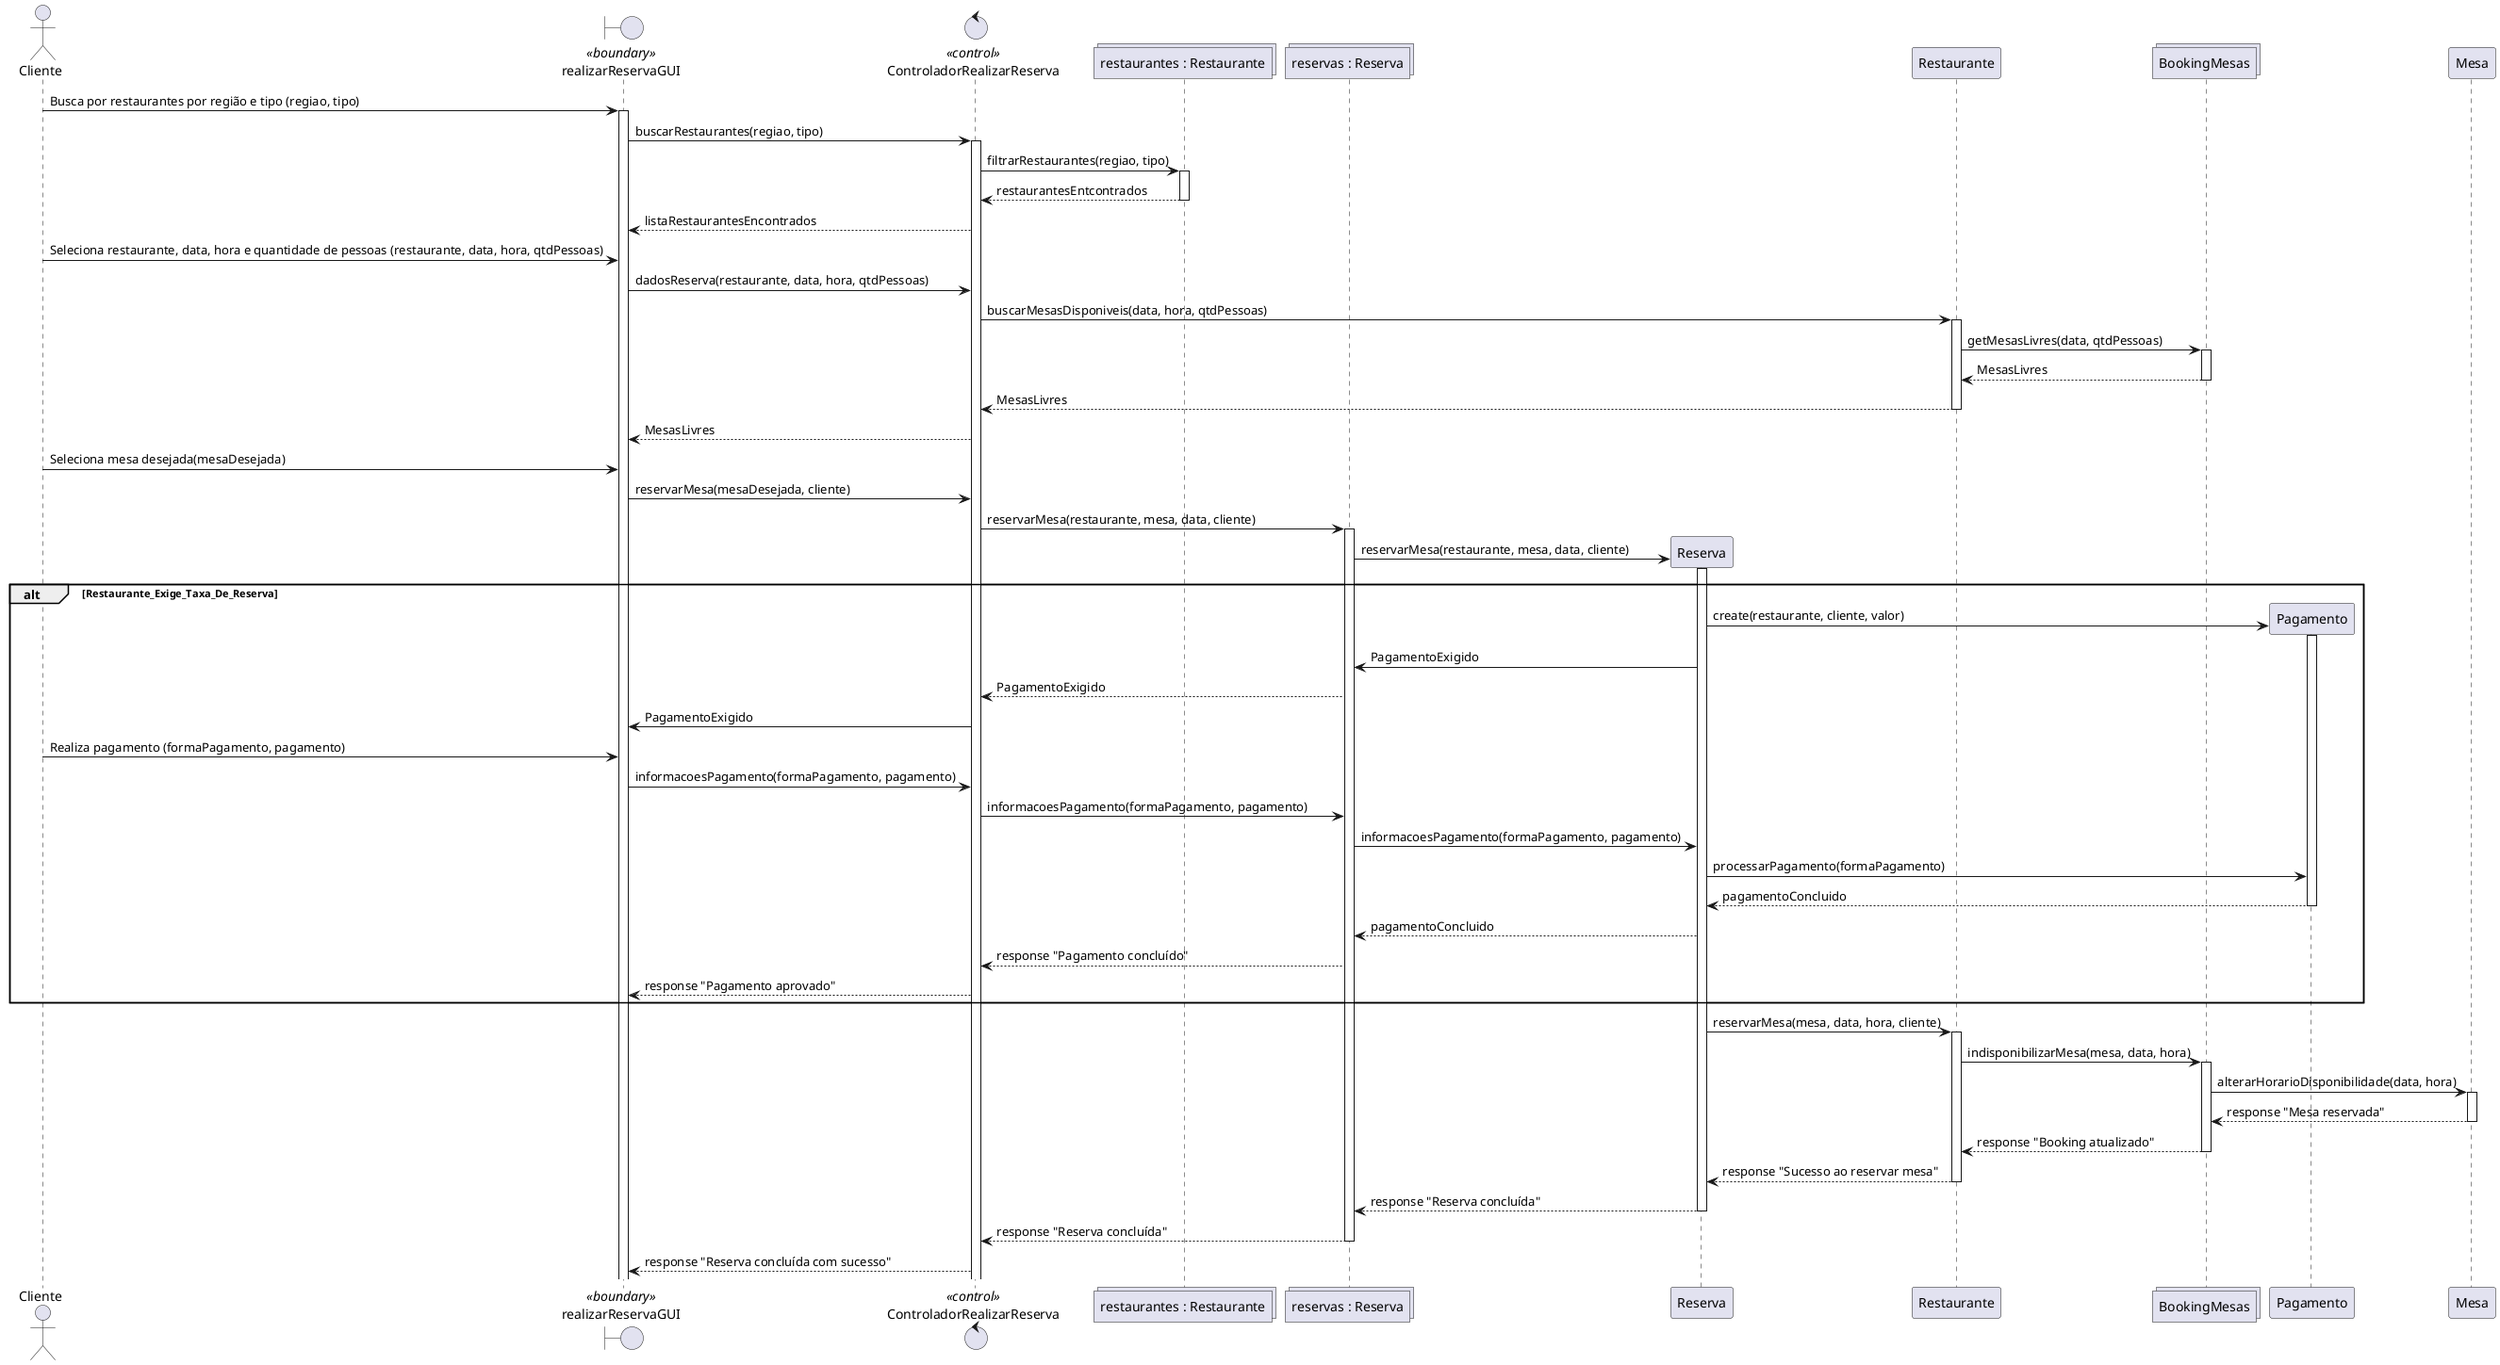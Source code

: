 @startuml

    actor Cliente as ator_cliente
    boundary realizarReservaGUI as fronteira <<boundary>>
    control ControladorRealizarReserva as controller <<control>>
    collections "restaurantes : Restaurante" as list_restaurante
    collections "reservas : Reserva" as list_reserva
    participant Reserva
    participant Restaurante
    collections "BookingMesas" as book
    participant Pagamento    
    participant Mesa

    ator_cliente -> fronteira : Busca por restaurantes por região e tipo (regiao, tipo)
    activate fronteira
    
    fronteira -> controller : buscarRestaurantes(regiao, tipo)
    activate controller
    controller -> list_restaurante : filtrarRestaurantes(regiao, tipo)
    activate list_restaurante
    list_restaurante --> controller : restaurantesEntcontrados
    deactivate list_restaurante

    controller --> fronteira : listaRestaurantesEncontrados
    ator_cliente -> fronteira : Seleciona restaurante, data, hora e quantidade de pessoas (restaurante, data, hora, qtdPessoas)
    fronteira -> controller : dadosReserva(restaurante, data, hora, qtdPessoas)
    controller -> Restaurante : buscarMesasDisponiveis(data, hora, qtdPessoas)
    activate Restaurante
    Restaurante -> book : getMesasLivres(data, qtdPessoas)
    activate book
    book --> Restaurante : MesasLivres
    deactivate book
    Restaurante --> controller : MesasLivres
    deactivate Restaurante
    controller --> fronteira : MesasLivres
    ator_cliente -> fronteira : Seleciona mesa desejada(mesaDesejada)
    fronteira -> controller : reservarMesa(mesaDesejada, cliente)
    controller -> list_reserva : reservarMesa(restaurante, mesa, data, cliente)
    activate list_reserva
    list_reserva -> Reserva **: reservarMesa(restaurante, mesa, data, cliente)
    activate Reserva

    alt Restaurante_Exige_Taxa_De_Reserva
        Reserva -> Pagamento **: create(restaurante, cliente, valor)
        activate Pagamento
        Reserva -> list_reserva : PagamentoExigido
        list_reserva --> controller : PagamentoExigido
        controller -> fronteira : PagamentoExigido
        ator_cliente -> fronteira : Realiza pagamento (formaPagamento, pagamento)
        fronteira -> controller : informacoesPagamento(formaPagamento, pagamento)
        controller -> list_reserva : informacoesPagamento(formaPagamento, pagamento)
        list_reserva -> Reserva : informacoesPagamento(formaPagamento, pagamento)
        Reserva -> Pagamento : processarPagamento(formaPagamento)
        Pagamento --> Reserva : pagamentoConcluido
        deactivate Pagamento
        Reserva --> list_reserva : pagamentoConcluido
        list_reserva --> controller : response "Pagamento concluído"
        controller --> fronteira : response "Pagamento aprovado" 
    end

    Reserva -> Restaurante : reservarMesa(mesa, data, hora, cliente)
    activate Restaurante
    Restaurante -> book : indisponibilizarMesa(mesa, data, hora)
    activate book
    book -> Mesa : alterarHorarioDisponibilidade(data, hora)
    activate Mesa
    Mesa --> book : response "Mesa reservada"
    deactivate Mesa
    book --> Restaurante : response "Booking atualizado"
    deactivate book
    Restaurante --> Reserva : response "Sucesso ao reservar mesa"
    deactivate Restaurante
    Reserva --> list_reserva: response "Reserva concluída"
    deactivate Reserva
    list_reserva --> controller : response "Reserva concluída"
    deactivate list_reserva
    controller --> fronteira : response "Reserva concluída com sucesso"

@enduml
